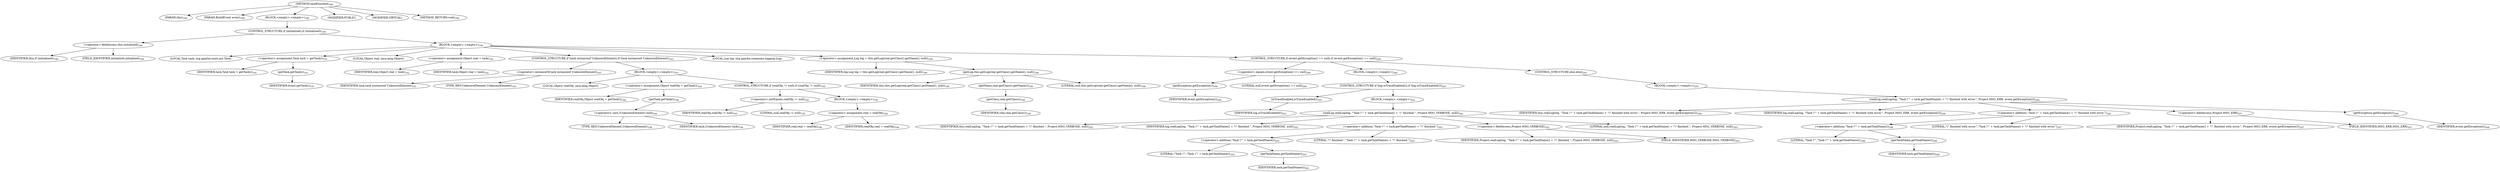digraph "taskFinished" {  
"407" [label = <(METHOD,taskFinished)<SUB>189</SUB>> ]
"21" [label = <(PARAM,this)<SUB>189</SUB>> ]
"408" [label = <(PARAM,BuildEvent event)<SUB>189</SUB>> ]
"409" [label = <(BLOCK,&lt;empty&gt;,&lt;empty&gt;)<SUB>189</SUB>> ]
"410" [label = <(CONTROL_STRUCTURE,if (initialized),if (initialized))<SUB>190</SUB>> ]
"411" [label = <(&lt;operator&gt;.fieldAccess,this.initialized)<SUB>190</SUB>> ]
"412" [label = <(IDENTIFIER,this,if (initialized))<SUB>190</SUB>> ]
"413" [label = <(FIELD_IDENTIFIER,initialized,initialized)<SUB>190</SUB>> ]
"414" [label = <(BLOCK,&lt;empty&gt;,&lt;empty&gt;)<SUB>190</SUB>> ]
"415" [label = <(LOCAL,Task task: org.apache.tools.ant.Task)> ]
"416" [label = <(&lt;operator&gt;.assignment,Task task = getTask())<SUB>191</SUB>> ]
"417" [label = <(IDENTIFIER,task,Task task = getTask())<SUB>191</SUB>> ]
"418" [label = <(getTask,getTask())<SUB>191</SUB>> ]
"419" [label = <(IDENTIFIER,event,getTask())<SUB>191</SUB>> ]
"420" [label = <(LOCAL,Object real: java.lang.Object)> ]
"421" [label = <(&lt;operator&gt;.assignment,Object real = task)<SUB>192</SUB>> ]
"422" [label = <(IDENTIFIER,real,Object real = task)<SUB>192</SUB>> ]
"423" [label = <(IDENTIFIER,task,Object real = task)<SUB>192</SUB>> ]
"424" [label = <(CONTROL_STRUCTURE,if (task instanceof UnknownElement),if (task instanceof UnknownElement))<SUB>193</SUB>> ]
"425" [label = <(&lt;operator&gt;.instanceOf,task instanceof UnknownElement)<SUB>193</SUB>> ]
"426" [label = <(IDENTIFIER,task,task instanceof UnknownElement)<SUB>193</SUB>> ]
"427" [label = <(TYPE_REF,UnknownElement,UnknownElement)<SUB>193</SUB>> ]
"428" [label = <(BLOCK,&lt;empty&gt;,&lt;empty&gt;)<SUB>193</SUB>> ]
"429" [label = <(LOCAL,Object realObj: java.lang.Object)> ]
"430" [label = <(&lt;operator&gt;.assignment,Object realObj = getTask())<SUB>194</SUB>> ]
"431" [label = <(IDENTIFIER,realObj,Object realObj = getTask())<SUB>194</SUB>> ]
"432" [label = <(getTask,getTask())<SUB>194</SUB>> ]
"433" [label = <(&lt;operator&gt;.cast,(UnknownElement) task)<SUB>194</SUB>> ]
"434" [label = <(TYPE_REF,UnknownElement,UnknownElement)<SUB>194</SUB>> ]
"435" [label = <(IDENTIFIER,task,(UnknownElement) task)<SUB>194</SUB>> ]
"436" [label = <(CONTROL_STRUCTURE,if (realObj != null),if (realObj != null))<SUB>195</SUB>> ]
"437" [label = <(&lt;operator&gt;.notEquals,realObj != null)<SUB>195</SUB>> ]
"438" [label = <(IDENTIFIER,realObj,realObj != null)<SUB>195</SUB>> ]
"439" [label = <(LITERAL,null,realObj != null)<SUB>195</SUB>> ]
"440" [label = <(BLOCK,&lt;empty&gt;,&lt;empty&gt;)<SUB>195</SUB>> ]
"441" [label = <(&lt;operator&gt;.assignment,real = realObj)<SUB>196</SUB>> ]
"442" [label = <(IDENTIFIER,real,real = realObj)<SUB>196</SUB>> ]
"443" [label = <(IDENTIFIER,realObj,real = realObj)<SUB>196</SUB>> ]
"444" [label = <(LOCAL,Log log: org.apache.commons.logging.Log)> ]
"445" [label = <(&lt;operator&gt;.assignment,Log log = this.getLog(real.getClass().getName(), null))<SUB>199</SUB>> ]
"446" [label = <(IDENTIFIER,log,Log log = this.getLog(real.getClass().getName(), null))<SUB>199</SUB>> ]
"447" [label = <(getLog,this.getLog(real.getClass().getName(), null))<SUB>199</SUB>> ]
"20" [label = <(IDENTIFIER,this,this.getLog(real.getClass().getName(), null))<SUB>199</SUB>> ]
"448" [label = <(getName,real.getClass().getName())<SUB>199</SUB>> ]
"449" [label = <(getClass,real.getClass())<SUB>199</SUB>> ]
"450" [label = <(IDENTIFIER,real,real.getClass())<SUB>199</SUB>> ]
"451" [label = <(LITERAL,null,this.getLog(real.getClass().getName(), null))<SUB>199</SUB>> ]
"452" [label = <(CONTROL_STRUCTURE,if (event.getException() == null),if (event.getException() == null))<SUB>200</SUB>> ]
"453" [label = <(&lt;operator&gt;.equals,event.getException() == null)<SUB>200</SUB>> ]
"454" [label = <(getException,getException())<SUB>200</SUB>> ]
"455" [label = <(IDENTIFIER,event,getException())<SUB>200</SUB>> ]
"456" [label = <(LITERAL,null,event.getException() == null)<SUB>200</SUB>> ]
"457" [label = <(BLOCK,&lt;empty&gt;,&lt;empty&gt;)<SUB>200</SUB>> ]
"458" [label = <(CONTROL_STRUCTURE,if (log.isTraceEnabled()),if (log.isTraceEnabled()))<SUB>201</SUB>> ]
"459" [label = <(isTraceEnabled,isTraceEnabled())<SUB>201</SUB>> ]
"460" [label = <(IDENTIFIER,log,isTraceEnabled())<SUB>201</SUB>> ]
"461" [label = <(BLOCK,&lt;empty&gt;,&lt;empty&gt;)<SUB>201</SUB>> ]
"462" [label = <(realLog,realLog(log, &quot;Task \&quot;&quot; + task.getTaskName() + &quot;\&quot; finished.&quot;, Project.MSG_VERBOSE, null))<SUB>202</SUB>> ]
"22" [label = <(IDENTIFIER,this,realLog(log, &quot;Task \&quot;&quot; + task.getTaskName() + &quot;\&quot; finished.&quot;, Project.MSG_VERBOSE, null))<SUB>202</SUB>> ]
"463" [label = <(IDENTIFIER,log,realLog(log, &quot;Task \&quot;&quot; + task.getTaskName() + &quot;\&quot; finished.&quot;, Project.MSG_VERBOSE, null))<SUB>202</SUB>> ]
"464" [label = <(&lt;operator&gt;.addition,&quot;Task \&quot;&quot; + task.getTaskName() + &quot;\&quot; finished.&quot;)<SUB>202</SUB>> ]
"465" [label = <(&lt;operator&gt;.addition,&quot;Task \&quot;&quot; + task.getTaskName())<SUB>202</SUB>> ]
"466" [label = <(LITERAL,&quot;Task \&quot;&quot;,&quot;Task \&quot;&quot; + task.getTaskName())<SUB>202</SUB>> ]
"467" [label = <(getTaskName,getTaskName())<SUB>202</SUB>> ]
"468" [label = <(IDENTIFIER,task,getTaskName())<SUB>202</SUB>> ]
"469" [label = <(LITERAL,&quot;\&quot; finished.&quot;,&quot;Task \&quot;&quot; + task.getTaskName() + &quot;\&quot; finished.&quot;)<SUB>202</SUB>> ]
"470" [label = <(&lt;operator&gt;.fieldAccess,Project.MSG_VERBOSE)<SUB>203</SUB>> ]
"471" [label = <(IDENTIFIER,Project,realLog(log, &quot;Task \&quot;&quot; + task.getTaskName() + &quot;\&quot; finished.&quot;, Project.MSG_VERBOSE, null))<SUB>203</SUB>> ]
"472" [label = <(FIELD_IDENTIFIER,MSG_VERBOSE,MSG_VERBOSE)<SUB>203</SUB>> ]
"473" [label = <(LITERAL,null,realLog(log, &quot;Task \&quot;&quot; + task.getTaskName() + &quot;\&quot; finished.&quot;, Project.MSG_VERBOSE, null))<SUB>203</SUB>> ]
"474" [label = <(CONTROL_STRUCTURE,else,else)<SUB>205</SUB>> ]
"475" [label = <(BLOCK,&lt;empty&gt;,&lt;empty&gt;)<SUB>205</SUB>> ]
"476" [label = <(realLog,realLog(log, &quot;Task \&quot;&quot; + task.getTaskName() + &quot;\&quot; finished with error.&quot;, Project.MSG_ERR, event.getException()))<SUB>206</SUB>> ]
"23" [label = <(IDENTIFIER,this,realLog(log, &quot;Task \&quot;&quot; + task.getTaskName() + &quot;\&quot; finished with error.&quot;, Project.MSG_ERR, event.getException()))<SUB>206</SUB>> ]
"477" [label = <(IDENTIFIER,log,realLog(log, &quot;Task \&quot;&quot; + task.getTaskName() + &quot;\&quot; finished with error.&quot;, Project.MSG_ERR, event.getException()))<SUB>206</SUB>> ]
"478" [label = <(&lt;operator&gt;.addition,&quot;Task \&quot;&quot; + task.getTaskName() + &quot;\&quot; finished with error.&quot;)<SUB>206</SUB>> ]
"479" [label = <(&lt;operator&gt;.addition,&quot;Task \&quot;&quot; + task.getTaskName())<SUB>206</SUB>> ]
"480" [label = <(LITERAL,&quot;Task \&quot;&quot;,&quot;Task \&quot;&quot; + task.getTaskName())<SUB>206</SUB>> ]
"481" [label = <(getTaskName,getTaskName())<SUB>206</SUB>> ]
"482" [label = <(IDENTIFIER,task,getTaskName())<SUB>206</SUB>> ]
"483" [label = <(LITERAL,&quot;\&quot; finished with error.&quot;,&quot;Task \&quot;&quot; + task.getTaskName() + &quot;\&quot; finished with error.&quot;)<SUB>207</SUB>> ]
"484" [label = <(&lt;operator&gt;.fieldAccess,Project.MSG_ERR)<SUB>207</SUB>> ]
"485" [label = <(IDENTIFIER,Project,realLog(log, &quot;Task \&quot;&quot; + task.getTaskName() + &quot;\&quot; finished with error.&quot;, Project.MSG_ERR, event.getException()))<SUB>207</SUB>> ]
"486" [label = <(FIELD_IDENTIFIER,MSG_ERR,MSG_ERR)<SUB>207</SUB>> ]
"487" [label = <(getException,getException())<SUB>208</SUB>> ]
"488" [label = <(IDENTIFIER,event,getException())<SUB>208</SUB>> ]
"489" [label = <(MODIFIER,PUBLIC)> ]
"490" [label = <(MODIFIER,VIRTUAL)> ]
"491" [label = <(METHOD_RETURN,void)<SUB>189</SUB>> ]
  "407" -> "21" 
  "407" -> "408" 
  "407" -> "409" 
  "407" -> "489" 
  "407" -> "490" 
  "407" -> "491" 
  "409" -> "410" 
  "410" -> "411" 
  "410" -> "414" 
  "411" -> "412" 
  "411" -> "413" 
  "414" -> "415" 
  "414" -> "416" 
  "414" -> "420" 
  "414" -> "421" 
  "414" -> "424" 
  "414" -> "444" 
  "414" -> "445" 
  "414" -> "452" 
  "416" -> "417" 
  "416" -> "418" 
  "418" -> "419" 
  "421" -> "422" 
  "421" -> "423" 
  "424" -> "425" 
  "424" -> "428" 
  "425" -> "426" 
  "425" -> "427" 
  "428" -> "429" 
  "428" -> "430" 
  "428" -> "436" 
  "430" -> "431" 
  "430" -> "432" 
  "432" -> "433" 
  "433" -> "434" 
  "433" -> "435" 
  "436" -> "437" 
  "436" -> "440" 
  "437" -> "438" 
  "437" -> "439" 
  "440" -> "441" 
  "441" -> "442" 
  "441" -> "443" 
  "445" -> "446" 
  "445" -> "447" 
  "447" -> "20" 
  "447" -> "448" 
  "447" -> "451" 
  "448" -> "449" 
  "449" -> "450" 
  "452" -> "453" 
  "452" -> "457" 
  "452" -> "474" 
  "453" -> "454" 
  "453" -> "456" 
  "454" -> "455" 
  "457" -> "458" 
  "458" -> "459" 
  "458" -> "461" 
  "459" -> "460" 
  "461" -> "462" 
  "462" -> "22" 
  "462" -> "463" 
  "462" -> "464" 
  "462" -> "470" 
  "462" -> "473" 
  "464" -> "465" 
  "464" -> "469" 
  "465" -> "466" 
  "465" -> "467" 
  "467" -> "468" 
  "470" -> "471" 
  "470" -> "472" 
  "474" -> "475" 
  "475" -> "476" 
  "476" -> "23" 
  "476" -> "477" 
  "476" -> "478" 
  "476" -> "484" 
  "476" -> "487" 
  "478" -> "479" 
  "478" -> "483" 
  "479" -> "480" 
  "479" -> "481" 
  "481" -> "482" 
  "484" -> "485" 
  "484" -> "486" 
  "487" -> "488" 
}
